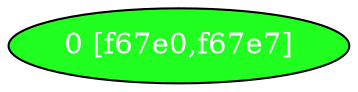 diGraph libnss3{
	libnss3_0  [style=filled fillcolor="#20FF20" fontcolor="#ffffff" shape=oval label="0 [f67e0,f67e7]"]


}